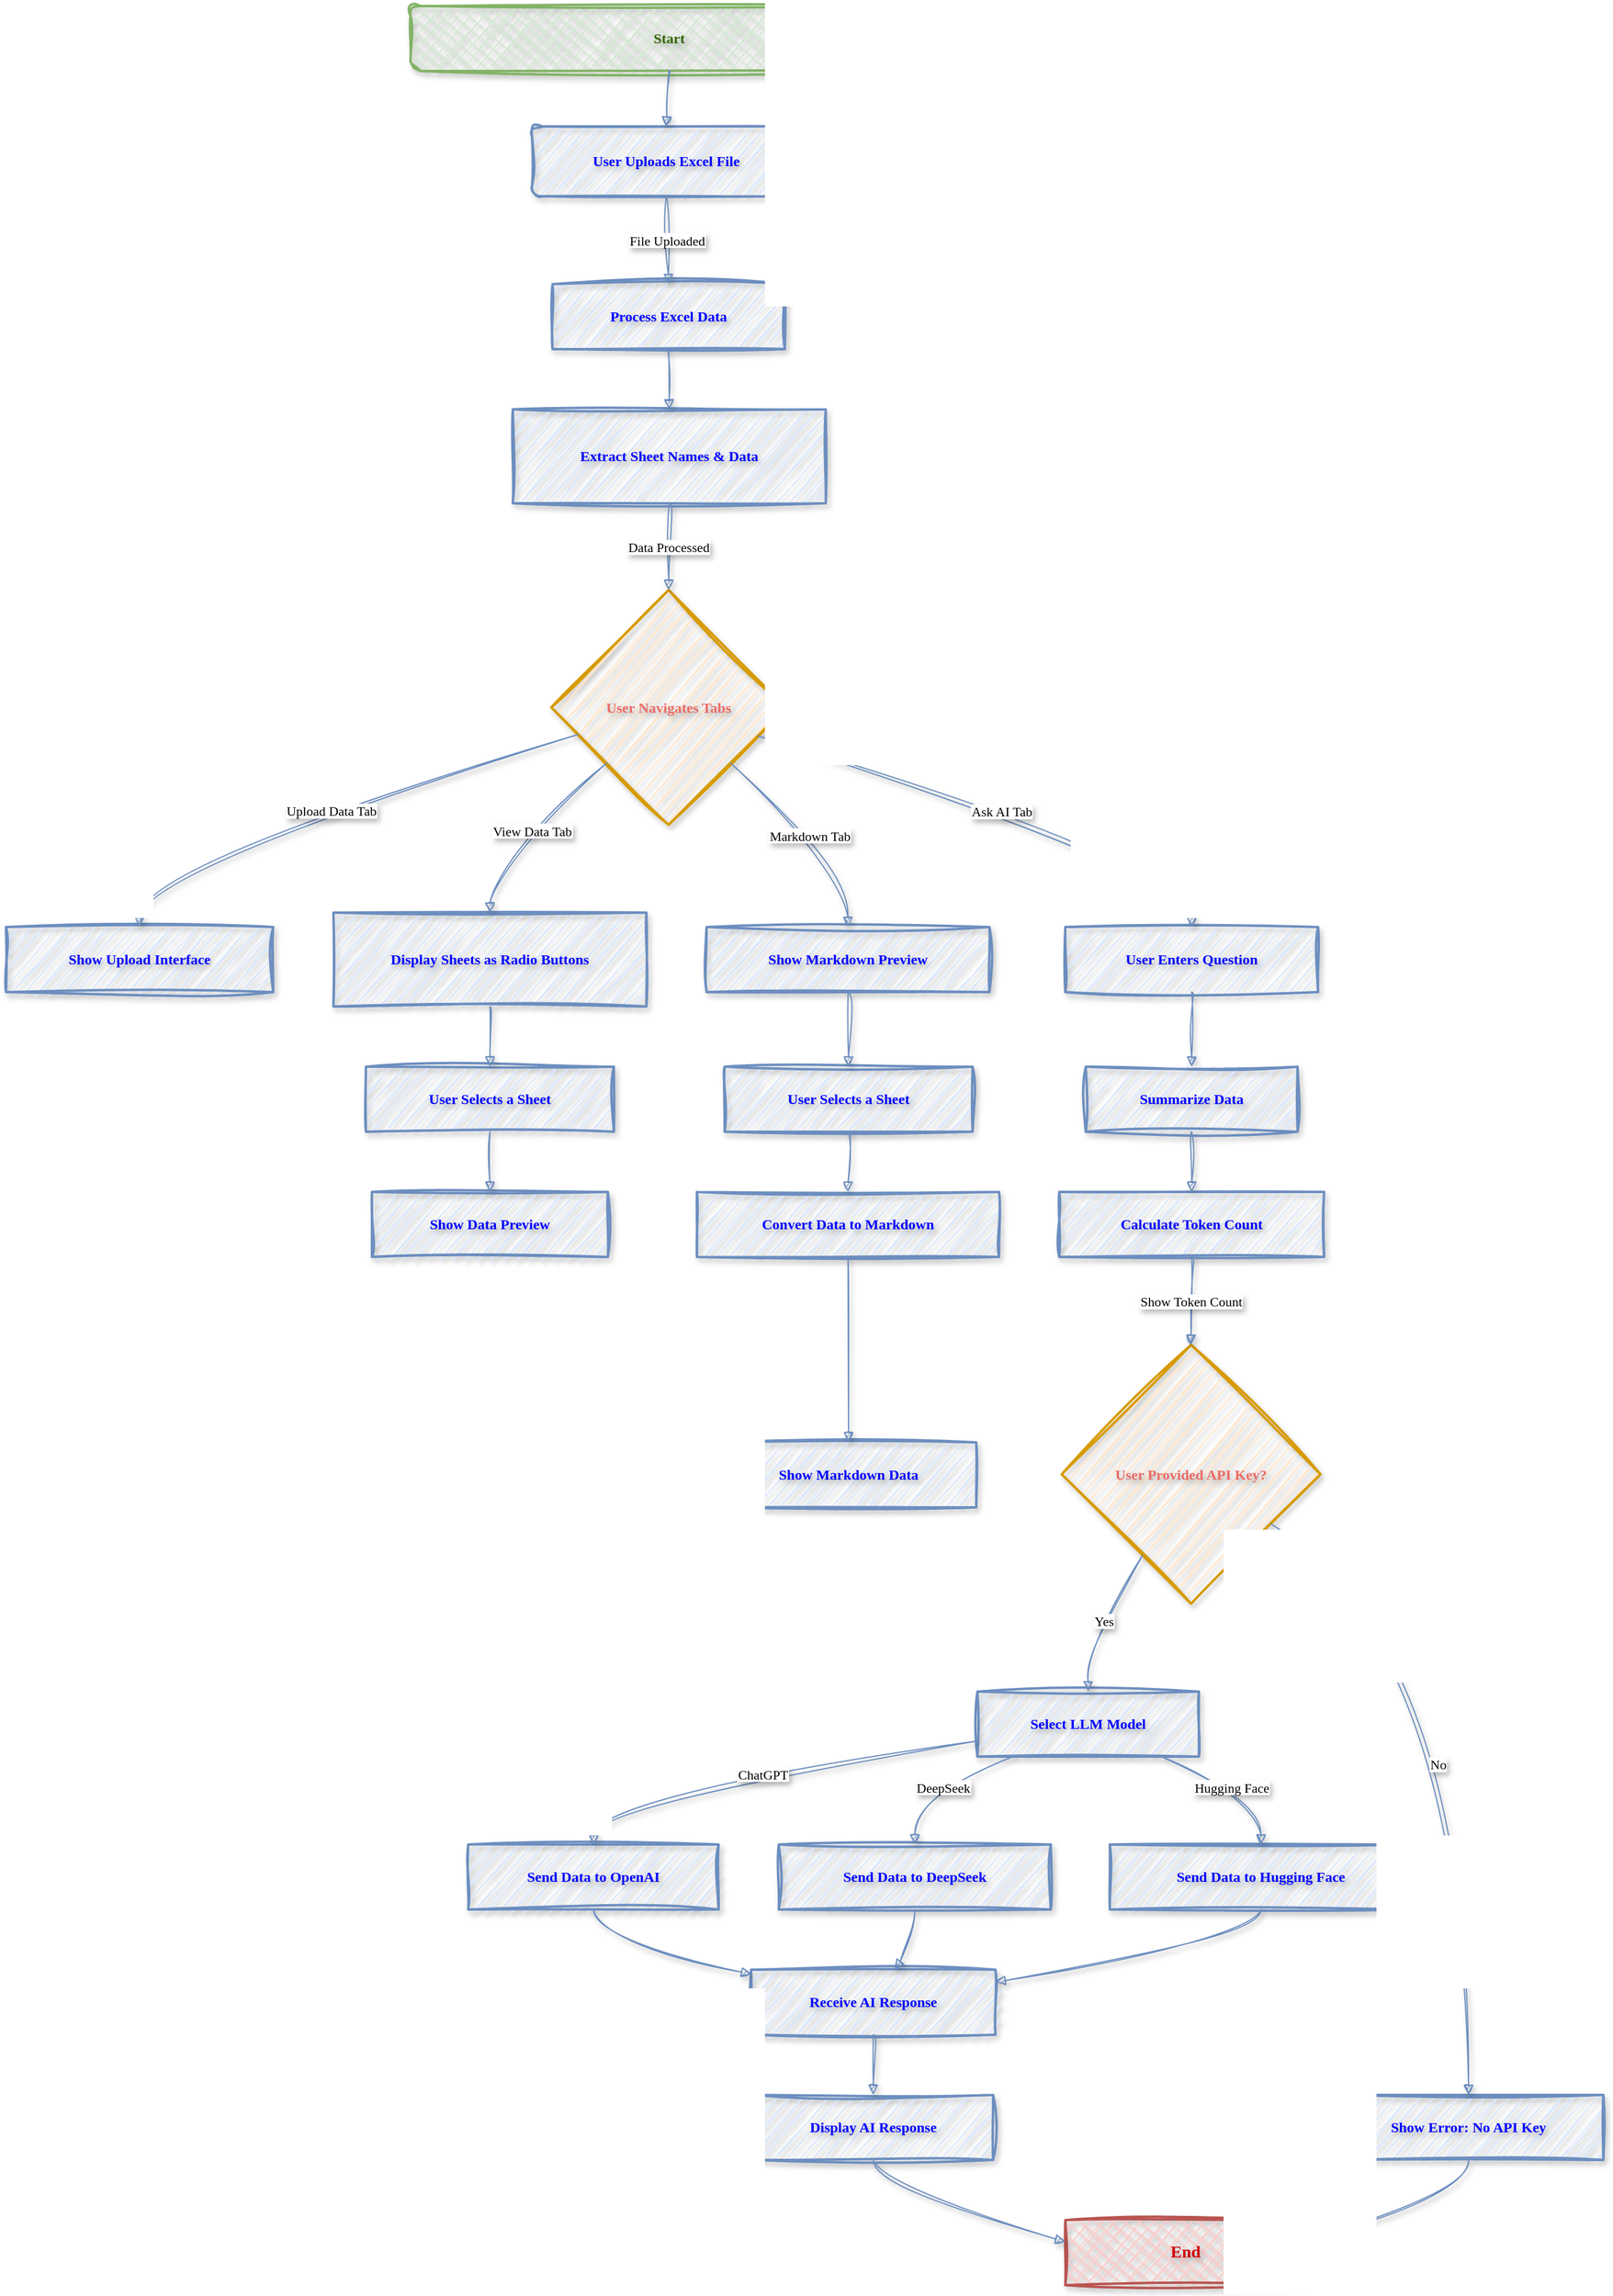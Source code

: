 <mxfile version="26.0.10">
  <diagram name="Page-1" id="lYU4gNP7W3rCrEIS3l9G">
    <mxGraphModel dx="794" dy="446" grid="1" gridSize="10" guides="1" tooltips="1" connect="1" arrows="1" fold="1" page="1" pageScale="1" pageWidth="850" pageHeight="1100" math="0" shadow="0">
      <root>
        <mxCell id="0" />
        <mxCell id="1" parent="0" />
        <mxCell id="LQbd0GUSjGHncgmstUIU-1" value="Start" style="whiteSpace=wrap;strokeWidth=2;sketch=1;curveFitting=1;jiggle=2;fillColor=#d5e8d4;strokeColor=#82b366;textShadow=1;shadow=1;rounded=1;fillStyle=cross-hatch;fontFamily=Merienda;fontSource=https%3A%2F%2Ffonts.googleapis.com%2Fcss%3Ffamily%3DMerienda;fontStyle=1;labelBorderColor=none;glass=0;fontColor=#336600;" vertex="1" parent="1">
          <mxGeometry x="356" y="20" width="430" height="54" as="geometry" />
        </mxCell>
        <mxCell id="LQbd0GUSjGHncgmstUIU-2" value="User Uploads Excel File" style="whiteSpace=wrap;strokeWidth=2;sketch=1;curveFitting=1;jiggle=2;fillColor=#dae8fc;strokeColor=#6c8ebf;textShadow=1;shadow=1;rounded=1;fontFamily=Merienda;fontSource=https%3A%2F%2Ffonts.googleapis.com%2Fcss%3Ffamily%3DMerienda;fontStyle=1;fontColor=#0000FF;" vertex="1" parent="1">
          <mxGeometry x="457" y="120" width="223" height="58" as="geometry" />
        </mxCell>
        <mxCell id="LQbd0GUSjGHncgmstUIU-3" value="Process Excel Data" style="whiteSpace=wrap;strokeWidth=2;sketch=1;curveFitting=1;jiggle=2;fillColor=#dae8fc;strokeColor=#6c8ebf;textShadow=1;shadow=1;fontStyle=1;fontFamily=Merienda;fontSource=https%3A%2F%2Ffonts.googleapis.com%2Fcss%3Ffamily%3DMerienda;fontColor=#0000FF;" vertex="1" parent="1">
          <mxGeometry x="474" y="251" width="193" height="54" as="geometry" />
        </mxCell>
        <mxCell id="LQbd0GUSjGHncgmstUIU-4" value="Extract Sheet Names &amp; Data" style="whiteSpace=wrap;strokeWidth=2;sketch=1;curveFitting=1;jiggle=2;fillColor=#dae8fc;strokeColor=#6c8ebf;textShadow=1;shadow=1;fontStyle=1;fontFamily=Merienda;fontSource=https%3A%2F%2Ffonts.googleapis.com%2Fcss%3Ffamily%3DMerienda;fontColor=#0000FF;" vertex="1" parent="1">
          <mxGeometry x="441" y="355" width="260" height="78" as="geometry" />
        </mxCell>
        <mxCell id="LQbd0GUSjGHncgmstUIU-5" value="User Navigates Tabs" style="rhombus;strokeWidth=2;whiteSpace=wrap;sketch=1;curveFitting=1;jiggle=2;fillColor=#ffe6cc;strokeColor=#d79b00;textShadow=1;shadow=1;fontFamily=Merienda;fontSource=https%3A%2F%2Ffonts.googleapis.com%2Fcss%3Ffamily%3DMerienda;fontStyle=1;fontColor=#EA6B66;" vertex="1" parent="1">
          <mxGeometry x="473" y="505" width="195" height="195" as="geometry" />
        </mxCell>
        <mxCell id="LQbd0GUSjGHncgmstUIU-6" value="Show Upload Interface" style="whiteSpace=wrap;strokeWidth=2;sketch=1;curveFitting=1;jiggle=2;fillColor=#dae8fc;strokeColor=#6c8ebf;textShadow=1;shadow=1;fontFamily=Merienda;fontSource=https%3A%2F%2Ffonts.googleapis.com%2Fcss%3Ffamily%3DMerienda;fontColor=#0000FF;fontStyle=1" vertex="1" parent="1">
          <mxGeometry x="20" y="785" width="222" height="54" as="geometry" />
        </mxCell>
        <mxCell id="LQbd0GUSjGHncgmstUIU-7" value="Display Sheets as Radio Buttons" style="whiteSpace=wrap;strokeWidth=2;sketch=1;curveFitting=1;jiggle=2;fillColor=#dae8fc;strokeColor=#6c8ebf;textShadow=1;shadow=1;fontFamily=Merienda;fontSource=https%3A%2F%2Ffonts.googleapis.com%2Fcss%3Ffamily%3DMerienda;fontColor=#0000FF;fontStyle=1" vertex="1" parent="1">
          <mxGeometry x="292" y="773" width="260" height="78" as="geometry" />
        </mxCell>
        <mxCell id="LQbd0GUSjGHncgmstUIU-8" value="User Selects a Sheet" style="whiteSpace=wrap;strokeWidth=2;sketch=1;curveFitting=1;jiggle=2;fillColor=#dae8fc;strokeColor=#6c8ebf;textShadow=1;shadow=1;fontColor=#0000FF;fontStyle=1;fontFamily=Merienda;fontSource=https%3A%2F%2Ffonts.googleapis.com%2Fcss%3Ffamily%3DMerienda;" vertex="1" parent="1">
          <mxGeometry x="319" y="901" width="206" height="54" as="geometry" />
        </mxCell>
        <mxCell id="LQbd0GUSjGHncgmstUIU-9" value="Show Data Preview" style="whiteSpace=wrap;strokeWidth=2;sketch=1;curveFitting=1;jiggle=2;fillColor=#dae8fc;strokeColor=#6c8ebf;textShadow=1;shadow=1;fontColor=#0000FF;fontStyle=1;fontFamily=Merienda;fontSource=https%3A%2F%2Ffonts.googleapis.com%2Fcss%3Ffamily%3DMerienda;" vertex="1" parent="1">
          <mxGeometry x="324" y="1005" width="196" height="54" as="geometry" />
        </mxCell>
        <mxCell id="LQbd0GUSjGHncgmstUIU-10" value="Show Markdown Preview" style="whiteSpace=wrap;strokeWidth=2;sketch=1;curveFitting=1;jiggle=2;fillColor=#dae8fc;strokeColor=#6c8ebf;textShadow=1;shadow=1;fontStyle=1;fontColor=#0000FF;fontFamily=Merienda;fontSource=https%3A%2F%2Ffonts.googleapis.com%2Fcss%3Ffamily%3DMerienda;" vertex="1" parent="1">
          <mxGeometry x="602" y="785" width="235" height="54" as="geometry" />
        </mxCell>
        <mxCell id="LQbd0GUSjGHncgmstUIU-11" value="User Selects a Sheet" style="whiteSpace=wrap;strokeWidth=2;sketch=1;curveFitting=1;jiggle=2;fillColor=#dae8fc;strokeColor=#6c8ebf;textShadow=1;shadow=1;fontStyle=1;fontColor=#0000FF;fontFamily=Merienda;fontSource=https%3A%2F%2Ffonts.googleapis.com%2Fcss%3Ffamily%3DMerienda;" vertex="1" parent="1">
          <mxGeometry x="617" y="901" width="206" height="54" as="geometry" />
        </mxCell>
        <mxCell id="LQbd0GUSjGHncgmstUIU-12" value="Convert Data to Markdown" style="whiteSpace=wrap;strokeWidth=2;sketch=1;curveFitting=1;jiggle=2;fillColor=#dae8fc;strokeColor=#6c8ebf;textShadow=1;shadow=1;fontColor=#0000FF;fontStyle=1;fontFamily=Merienda;fontSource=https%3A%2F%2Ffonts.googleapis.com%2Fcss%3Ffamily%3DMerienda;" vertex="1" parent="1">
          <mxGeometry x="594" y="1005" width="251" height="54" as="geometry" />
        </mxCell>
        <mxCell id="LQbd0GUSjGHncgmstUIU-13" value="Show Markdown Data" style="whiteSpace=wrap;strokeWidth=2;sketch=1;curveFitting=1;jiggle=2;fillColor=#dae8fc;strokeColor=#6c8ebf;textShadow=1;shadow=1;fontStyle=1;fontFamily=Merienda;fontSource=https%3A%2F%2Ffonts.googleapis.com%2Fcss%3Ffamily%3DMerienda;fontColor=#0000FF;" vertex="1" parent="1">
          <mxGeometry x="614" y="1213" width="212" height="54" as="geometry" />
        </mxCell>
        <mxCell id="LQbd0GUSjGHncgmstUIU-14" value="User Enters Question" style="whiteSpace=wrap;strokeWidth=2;sketch=1;curveFitting=1;jiggle=2;fillColor=#dae8fc;strokeColor=#6c8ebf;textShadow=1;shadow=1;fontFamily=Merienda;fontSource=https%3A%2F%2Ffonts.googleapis.com%2Fcss%3Ffamily%3DMerienda;fontColor=#0000FF;fontStyle=1" vertex="1" parent="1">
          <mxGeometry x="900" y="785" width="210" height="54" as="geometry" />
        </mxCell>
        <mxCell id="LQbd0GUSjGHncgmstUIU-15" value="Summarize Data" style="whiteSpace=wrap;strokeWidth=2;sketch=1;curveFitting=1;jiggle=2;fillColor=#dae8fc;strokeColor=#6c8ebf;textShadow=1;shadow=1;fontColor=#0000FF;fontFamily=Merienda;fontSource=https%3A%2F%2Ffonts.googleapis.com%2Fcss%3Ffamily%3DMerienda;fontStyle=1" vertex="1" parent="1">
          <mxGeometry x="917" y="901" width="176" height="54" as="geometry" />
        </mxCell>
        <mxCell id="LQbd0GUSjGHncgmstUIU-16" value="Calculate Token Count" style="whiteSpace=wrap;strokeWidth=2;sketch=1;curveFitting=1;jiggle=2;fillColor=#dae8fc;strokeColor=#6c8ebf;textShadow=1;shadow=1;fontFamily=Merienda;fontSource=https%3A%2F%2Ffonts.googleapis.com%2Fcss%3Ffamily%3DMerienda;fontStyle=1;fontColor=#0000FF;" vertex="1" parent="1">
          <mxGeometry x="895" y="1005" width="220" height="54" as="geometry" />
        </mxCell>
        <mxCell id="LQbd0GUSjGHncgmstUIU-17" value="User Provided API Key?" style="rhombus;strokeWidth=2;whiteSpace=wrap;sketch=1;curveFitting=1;jiggle=2;fillColor=#ffe6cc;strokeColor=#d79b00;textShadow=1;shadow=1;fontStyle=1;fontFamily=Merienda;fontSource=https%3A%2F%2Ffonts.googleapis.com%2Fcss%3Ffamily%3DMerienda;fontColor=#EA6B66;" vertex="1" parent="1">
          <mxGeometry x="897" y="1132" width="215" height="215" as="geometry" />
        </mxCell>
        <mxCell id="LQbd0GUSjGHncgmstUIU-18" value="Select LLM Model" style="whiteSpace=wrap;strokeWidth=2;sketch=1;curveFitting=1;jiggle=2;fillColor=#dae8fc;strokeColor=#6c8ebf;textShadow=1;shadow=1;fontFamily=Merienda;fontSource=https%3A%2F%2Ffonts.googleapis.com%2Fcss%3Ffamily%3DMerienda;fontColor=#0000FF;fontStyle=1" vertex="1" parent="1">
          <mxGeometry x="827" y="1420" width="184" height="54" as="geometry" />
        </mxCell>
        <mxCell id="LQbd0GUSjGHncgmstUIU-19" value="Send Data to OpenAI" style="whiteSpace=wrap;strokeWidth=2;sketch=1;curveFitting=1;jiggle=2;fillColor=#dae8fc;strokeColor=#6c8ebf;textShadow=1;shadow=1;fontStyle=1;fontFamily=Merienda;fontSource=https%3A%2F%2Ffonts.googleapis.com%2Fcss%3Ffamily%3DMerienda;fontColor=#0000FF;" vertex="1" parent="1">
          <mxGeometry x="404" y="1547" width="208" height="54" as="geometry" />
        </mxCell>
        <mxCell id="LQbd0GUSjGHncgmstUIU-20" value="Send Data to DeepSeek" style="whiteSpace=wrap;strokeWidth=2;sketch=1;curveFitting=1;jiggle=2;fillColor=#dae8fc;strokeColor=#6c8ebf;textShadow=1;shadow=1;fontColor=#0000FF;fontStyle=1;fontFamily=Merienda;fontSource=https%3A%2F%2Ffonts.googleapis.com%2Fcss%3Ffamily%3DMerienda;" vertex="1" parent="1">
          <mxGeometry x="662" y="1547" width="226" height="54" as="geometry" />
        </mxCell>
        <mxCell id="LQbd0GUSjGHncgmstUIU-21" value="Send Data to Hugging Face" style="whiteSpace=wrap;strokeWidth=2;sketch=1;curveFitting=1;jiggle=2;fillColor=#dae8fc;strokeColor=#6c8ebf;textShadow=1;shadow=1;fontColor=#0000FF;fontFamily=Merienda;fontSource=https%3A%2F%2Ffonts.googleapis.com%2Fcss%3Ffamily%3DMerienda;fontStyle=1" vertex="1" parent="1">
          <mxGeometry x="937" y="1547" width="251" height="54" as="geometry" />
        </mxCell>
        <mxCell id="LQbd0GUSjGHncgmstUIU-22" value="Receive AI Response" style="whiteSpace=wrap;strokeWidth=2;sketch=1;curveFitting=1;jiggle=2;fillColor=#dae8fc;strokeColor=#6c8ebf;textShadow=1;shadow=1;fontColor=#0000FF;fontStyle=1;fontFamily=Merienda;fontSource=https%3A%2F%2Ffonts.googleapis.com%2Fcss%3Ffamily%3DMerienda;" vertex="1" parent="1">
          <mxGeometry x="639" y="1651" width="203" height="54" as="geometry" />
        </mxCell>
        <mxCell id="LQbd0GUSjGHncgmstUIU-23" value="Display AI Response" style="whiteSpace=wrap;strokeWidth=2;sketch=1;curveFitting=1;jiggle=2;fillColor=#dae8fc;strokeColor=#6c8ebf;textShadow=1;shadow=1;fontFamily=Merienda;fontSource=https%3A%2F%2Ffonts.googleapis.com%2Fcss%3Ffamily%3DMerienda;fontColor=#0000FF;fontStyle=1" vertex="1" parent="1">
          <mxGeometry x="641" y="1755" width="199" height="54" as="geometry" />
        </mxCell>
        <mxCell id="LQbd0GUSjGHncgmstUIU-24" value="Show Error: No API Key" style="whiteSpace=wrap;strokeWidth=2;sketch=1;curveFitting=1;jiggle=2;fillColor=#dae8fc;strokeColor=#6c8ebf;textShadow=1;shadow=1;fontStyle=1;fontFamily=Merienda;fontSource=https%3A%2F%2Ffonts.googleapis.com%2Fcss%3Ffamily%3DMerienda;fontColor=#0000FF;" vertex="1" parent="1">
          <mxGeometry x="1123" y="1755" width="224" height="54" as="geometry" />
        </mxCell>
        <mxCell id="LQbd0GUSjGHncgmstUIU-25" value="End" style="whiteSpace=wrap;strokeWidth=2;sketch=1;curveFitting=1;jiggle=2;fillColor=#f8cecc;strokeColor=#b85450;textShadow=1;shadow=1;fontStyle=1;fillStyle=cross-hatch;fontFamily=Merienda;fontSource=https%3A%2F%2Ffonts.googleapis.com%2Fcss%3Ffamily%3DMerienda;fontColor=#CC0000;fontSize=14;" vertex="1" parent="1">
          <mxGeometry x="900" y="1859" width="200" height="54" as="geometry" />
        </mxCell>
        <mxCell id="LQbd0GUSjGHncgmstUIU-26" value="" style="curved=1;startArrow=none;endArrow=block;exitX=0.5;exitY=1;entryX=0.5;entryY=0;rounded=0;sketch=1;curveFitting=1;jiggle=2;fillColor=#dae8fc;strokeColor=#6c8ebf;textShadow=1;shadow=1;" edge="1" parent="1" source="LQbd0GUSjGHncgmstUIU-1" target="LQbd0GUSjGHncgmstUIU-2">
          <mxGeometry relative="1" as="geometry">
            <Array as="points" />
          </mxGeometry>
        </mxCell>
        <mxCell id="LQbd0GUSjGHncgmstUIU-27" value="File Uploaded" style="curved=1;startArrow=none;endArrow=block;exitX=0.5;exitY=1;entryX=0.5;entryY=-0.01;rounded=0;sketch=1;curveFitting=1;jiggle=2;fillColor=#dae8fc;strokeColor=#6c8ebf;textShadow=1;shadow=1;fontFamily=Itim;fontSource=https%3A%2F%2Ffonts.googleapis.com%2Fcss%3Ffamily%3DItim;" edge="1" parent="1" source="LQbd0GUSjGHncgmstUIU-2" target="LQbd0GUSjGHncgmstUIU-3">
          <mxGeometry relative="1" as="geometry">
            <Array as="points" />
          </mxGeometry>
        </mxCell>
        <mxCell id="LQbd0GUSjGHncgmstUIU-28" value="" style="curved=1;startArrow=none;endArrow=block;exitX=0.5;exitY=0.99;entryX=0.5;entryY=0;rounded=0;sketch=1;curveFitting=1;jiggle=2;fillColor=#dae8fc;strokeColor=#6c8ebf;textShadow=1;shadow=1;" edge="1" parent="1" source="LQbd0GUSjGHncgmstUIU-3" target="LQbd0GUSjGHncgmstUIU-4">
          <mxGeometry relative="1" as="geometry">
            <Array as="points" />
          </mxGeometry>
        </mxCell>
        <mxCell id="LQbd0GUSjGHncgmstUIU-29" value="Data Processed" style="curved=1;startArrow=none;endArrow=block;exitX=0.5;exitY=1;entryX=0.5;entryY=0;rounded=0;sketch=1;curveFitting=1;jiggle=2;fillColor=#dae8fc;strokeColor=#6c8ebf;textShadow=1;shadow=1;fontFamily=Itim;fontSource=https%3A%2F%2Ffonts.googleapis.com%2Fcss%3Ffamily%3DItim;" edge="1" parent="1" source="LQbd0GUSjGHncgmstUIU-4" target="LQbd0GUSjGHncgmstUIU-5">
          <mxGeometry relative="1" as="geometry">
            <Array as="points" />
          </mxGeometry>
        </mxCell>
        <mxCell id="LQbd0GUSjGHncgmstUIU-30" value="Upload Data Tab" style="curved=1;startArrow=none;endArrow=block;exitX=0;exitY=0.65;entryX=0.5;entryY=0;rounded=0;sketch=1;curveFitting=1;jiggle=2;fillColor=#dae8fc;strokeColor=#6c8ebf;textShadow=1;shadow=1;fontFamily=Itim;fontSource=https%3A%2F%2Ffonts.googleapis.com%2Fcss%3Ffamily%3DItim;" edge="1" parent="1" source="LQbd0GUSjGHncgmstUIU-5" target="LQbd0GUSjGHncgmstUIU-6">
          <mxGeometry relative="1" as="geometry">
            <Array as="points">
              <mxPoint x="131" y="737" />
            </Array>
          </mxGeometry>
        </mxCell>
        <mxCell id="LQbd0GUSjGHncgmstUIU-31" value="View Data Tab" style="curved=1;startArrow=none;endArrow=block;exitX=0;exitY=0.95;entryX=0.5;entryY=0;rounded=0;sketch=1;curveFitting=1;jiggle=2;fillColor=#dae8fc;strokeColor=#6c8ebf;textShadow=1;shadow=1;fontFamily=Itim;fontSource=https%3A%2F%2Ffonts.googleapis.com%2Fcss%3Ffamily%3DItim;" edge="1" parent="1" source="LQbd0GUSjGHncgmstUIU-5" target="LQbd0GUSjGHncgmstUIU-7">
          <mxGeometry relative="1" as="geometry">
            <Array as="points">
              <mxPoint x="422" y="737" />
            </Array>
          </mxGeometry>
        </mxCell>
        <mxCell id="LQbd0GUSjGHncgmstUIU-32" value="" style="curved=1;startArrow=none;endArrow=block;exitX=0.5;exitY=1;entryX=0.5;entryY=0;rounded=0;sketch=1;curveFitting=1;jiggle=2;fillColor=#dae8fc;strokeColor=#6c8ebf;textShadow=1;shadow=1;" edge="1" parent="1" source="LQbd0GUSjGHncgmstUIU-7" target="LQbd0GUSjGHncgmstUIU-8">
          <mxGeometry relative="1" as="geometry">
            <Array as="points" />
          </mxGeometry>
        </mxCell>
        <mxCell id="LQbd0GUSjGHncgmstUIU-33" value="" style="curved=1;startArrow=none;endArrow=block;exitX=0.5;exitY=1;entryX=0.5;entryY=0;rounded=0;sketch=1;curveFitting=1;jiggle=2;fillColor=#dae8fc;strokeColor=#6c8ebf;textShadow=1;shadow=1;" edge="1" parent="1" source="LQbd0GUSjGHncgmstUIU-8" target="LQbd0GUSjGHncgmstUIU-9">
          <mxGeometry relative="1" as="geometry">
            <Array as="points" />
          </mxGeometry>
        </mxCell>
        <mxCell id="LQbd0GUSjGHncgmstUIU-34" value="Markdown Tab" style="curved=1;startArrow=none;endArrow=block;exitX=1;exitY=0.95;entryX=0.5;entryY=0;rounded=0;sketch=1;curveFitting=1;jiggle=2;fillColor=#dae8fc;strokeColor=#6c8ebf;textShadow=1;shadow=1;fontFamily=Itim;fontSource=https%3A%2F%2Ffonts.googleapis.com%2Fcss%3Ffamily%3DItim;" edge="1" parent="1" source="LQbd0GUSjGHncgmstUIU-5" target="LQbd0GUSjGHncgmstUIU-10">
          <mxGeometry relative="1" as="geometry">
            <Array as="points">
              <mxPoint x="719" y="737" />
            </Array>
          </mxGeometry>
        </mxCell>
        <mxCell id="LQbd0GUSjGHncgmstUIU-35" value="" style="curved=1;startArrow=none;endArrow=block;exitX=0.5;exitY=1;entryX=0.5;entryY=0;rounded=0;sketch=1;curveFitting=1;jiggle=2;fillColor=#dae8fc;strokeColor=#6c8ebf;textShadow=1;shadow=1;" edge="1" parent="1" source="LQbd0GUSjGHncgmstUIU-10" target="LQbd0GUSjGHncgmstUIU-11">
          <mxGeometry relative="1" as="geometry">
            <Array as="points" />
          </mxGeometry>
        </mxCell>
        <mxCell id="LQbd0GUSjGHncgmstUIU-36" value="" style="curved=1;startArrow=none;endArrow=block;exitX=0.5;exitY=1;entryX=0.5;entryY=0;rounded=0;sketch=1;curveFitting=1;jiggle=2;fillColor=#dae8fc;strokeColor=#6c8ebf;textShadow=1;shadow=1;" edge="1" parent="1" source="LQbd0GUSjGHncgmstUIU-11" target="LQbd0GUSjGHncgmstUIU-12">
          <mxGeometry relative="1" as="geometry">
            <Array as="points" />
          </mxGeometry>
        </mxCell>
        <mxCell id="LQbd0GUSjGHncgmstUIU-37" value="" style="curved=1;startArrow=none;endArrow=block;exitX=0.5;exitY=1;entryX=0.5;entryY=-0.01;rounded=0;sketch=1;curveFitting=1;jiggle=2;fillColor=#dae8fc;strokeColor=#6c8ebf;textShadow=1;shadow=1;" edge="1" parent="1" source="LQbd0GUSjGHncgmstUIU-12" target="LQbd0GUSjGHncgmstUIU-13">
          <mxGeometry relative="1" as="geometry">
            <Array as="points" />
          </mxGeometry>
        </mxCell>
        <mxCell id="LQbd0GUSjGHncgmstUIU-38" value="Ask AI Tab" style="curved=1;startArrow=none;endArrow=block;exitX=1;exitY=0.66;entryX=0.5;entryY=0;rounded=0;sketch=1;curveFitting=1;jiggle=2;fillColor=#dae8fc;strokeColor=#6c8ebf;textShadow=1;shadow=1;fontFamily=Itim;fontSource=https%3A%2F%2Ffonts.googleapis.com%2Fcss%3Ffamily%3DItim;" edge="1" parent="1" source="LQbd0GUSjGHncgmstUIU-5" target="LQbd0GUSjGHncgmstUIU-14">
          <mxGeometry relative="1" as="geometry">
            <Array as="points">
              <mxPoint x="1005" y="737" />
            </Array>
          </mxGeometry>
        </mxCell>
        <mxCell id="LQbd0GUSjGHncgmstUIU-39" value="" style="curved=1;startArrow=none;endArrow=block;exitX=0.5;exitY=1;entryX=0.5;entryY=0;rounded=0;sketch=1;curveFitting=1;jiggle=2;fillColor=#dae8fc;strokeColor=#6c8ebf;textShadow=1;shadow=1;" edge="1" parent="1" source="LQbd0GUSjGHncgmstUIU-14" target="LQbd0GUSjGHncgmstUIU-15">
          <mxGeometry relative="1" as="geometry">
            <Array as="points" />
          </mxGeometry>
        </mxCell>
        <mxCell id="LQbd0GUSjGHncgmstUIU-40" value="" style="curved=1;startArrow=none;endArrow=block;exitX=0.5;exitY=1;entryX=0.5;entryY=0;rounded=0;sketch=1;curveFitting=1;jiggle=2;fillColor=#dae8fc;strokeColor=#6c8ebf;textShadow=1;shadow=1;" edge="1" parent="1" source="LQbd0GUSjGHncgmstUIU-15" target="LQbd0GUSjGHncgmstUIU-16">
          <mxGeometry relative="1" as="geometry">
            <Array as="points" />
          </mxGeometry>
        </mxCell>
        <mxCell id="LQbd0GUSjGHncgmstUIU-41" value="Show Token Count" style="curved=1;startArrow=none;endArrow=block;exitX=0.5;exitY=1;entryX=0.5;entryY=0;rounded=0;sketch=1;curveFitting=1;jiggle=2;fillColor=#dae8fc;strokeColor=#6c8ebf;textShadow=1;shadow=1;fontFamily=Itim;fontSource=https%3A%2F%2Ffonts.googleapis.com%2Fcss%3Ffamily%3DItim;" edge="1" parent="1" source="LQbd0GUSjGHncgmstUIU-16" target="LQbd0GUSjGHncgmstUIU-17">
          <mxGeometry relative="1" as="geometry">
            <Array as="points" />
          </mxGeometry>
        </mxCell>
        <mxCell id="LQbd0GUSjGHncgmstUIU-42" value="Yes" style="curved=1;startArrow=none;endArrow=block;exitX=0.2;exitY=1;entryX=0.5;entryY=0;rounded=0;sketch=1;curveFitting=1;jiggle=2;fillColor=#dae8fc;strokeColor=#6c8ebf;textShadow=1;shadow=1;fontFamily=Itim;fontSource=https%3A%2F%2Ffonts.googleapis.com%2Fcss%3Ffamily%3DItim;" edge="1" parent="1" source="LQbd0GUSjGHncgmstUIU-17" target="LQbd0GUSjGHncgmstUIU-18">
          <mxGeometry relative="1" as="geometry">
            <Array as="points">
              <mxPoint x="919" y="1384" />
            </Array>
          </mxGeometry>
        </mxCell>
        <mxCell id="LQbd0GUSjGHncgmstUIU-43" value="ChatGPT" style="curved=1;startArrow=none;endArrow=block;exitX=0;exitY=0.76;entryX=0.5;entryY=-0.01;rounded=0;sketch=1;curveFitting=1;jiggle=2;fillColor=#dae8fc;strokeColor=#6c8ebf;textShadow=1;shadow=1;fontFamily=Itim;fontSource=https%3A%2F%2Ffonts.googleapis.com%2Fcss%3Ffamily%3DItim;" edge="1" parent="1" source="LQbd0GUSjGHncgmstUIU-18" target="LQbd0GUSjGHncgmstUIU-19">
          <mxGeometry relative="1" as="geometry">
            <Array as="points">
              <mxPoint x="508" y="1510" />
            </Array>
          </mxGeometry>
        </mxCell>
        <mxCell id="LQbd0GUSjGHncgmstUIU-44" value="DeepSeek" style="curved=1;startArrow=none;endArrow=block;exitX=0.16;exitY=1;entryX=0.5;entryY=-0.01;rounded=0;sketch=1;curveFitting=1;jiggle=2;fillColor=#dae8fc;strokeColor=#6c8ebf;textShadow=1;shadow=1;fontFamily=Itim;fontSource=https%3A%2F%2Ffonts.googleapis.com%2Fcss%3Ffamily%3DItim;" edge="1" parent="1" source="LQbd0GUSjGHncgmstUIU-18" target="LQbd0GUSjGHncgmstUIU-20">
          <mxGeometry relative="1" as="geometry">
            <Array as="points">
              <mxPoint x="775" y="1510" />
            </Array>
          </mxGeometry>
        </mxCell>
        <mxCell id="LQbd0GUSjGHncgmstUIU-45" value="Hugging Face" style="curved=1;startArrow=none;endArrow=block;exitX=0.83;exitY=1;entryX=0.5;entryY=-0.01;rounded=0;sketch=1;curveFitting=1;jiggle=2;fillColor=#dae8fc;strokeColor=#6c8ebf;textShadow=1;shadow=1;fontFamily=Itim;fontSource=https%3A%2F%2Ffonts.googleapis.com%2Fcss%3Ffamily%3DItim;" edge="1" parent="1" source="LQbd0GUSjGHncgmstUIU-18" target="LQbd0GUSjGHncgmstUIU-21">
          <mxGeometry relative="1" as="geometry">
            <Array as="points">
              <mxPoint x="1063" y="1510" />
            </Array>
          </mxGeometry>
        </mxCell>
        <mxCell id="LQbd0GUSjGHncgmstUIU-46" value="" style="curved=1;startArrow=none;endArrow=block;exitX=0.5;exitY=0.99;entryX=0;entryY=0.07;rounded=0;sketch=1;curveFitting=1;jiggle=2;fillColor=#dae8fc;strokeColor=#6c8ebf;textShadow=1;shadow=1;" edge="1" parent="1" source="LQbd0GUSjGHncgmstUIU-19" target="LQbd0GUSjGHncgmstUIU-22">
          <mxGeometry relative="1" as="geometry">
            <Array as="points">
              <mxPoint x="508" y="1626" />
            </Array>
          </mxGeometry>
        </mxCell>
        <mxCell id="LQbd0GUSjGHncgmstUIU-47" value="" style="curved=1;startArrow=none;endArrow=block;exitX=0.5;exitY=0.99;entryX=0.59;entryY=-0.01;rounded=0;sketch=1;curveFitting=1;jiggle=2;fillColor=#dae8fc;strokeColor=#6c8ebf;textShadow=1;shadow=1;" edge="1" parent="1" source="LQbd0GUSjGHncgmstUIU-20" target="LQbd0GUSjGHncgmstUIU-22">
          <mxGeometry relative="1" as="geometry">
            <Array as="points">
              <mxPoint x="775" y="1626" />
            </Array>
          </mxGeometry>
        </mxCell>
        <mxCell id="LQbd0GUSjGHncgmstUIU-48" value="" style="curved=1;startArrow=none;endArrow=block;exitX=0.5;exitY=0.99;entryX=1;entryY=0.19;rounded=0;sketch=1;curveFitting=1;jiggle=2;fillColor=#dae8fc;strokeColor=#6c8ebf;textShadow=1;shadow=1;" edge="1" parent="1" source="LQbd0GUSjGHncgmstUIU-21" target="LQbd0GUSjGHncgmstUIU-22">
          <mxGeometry relative="1" as="geometry">
            <Array as="points">
              <mxPoint x="1063" y="1626" />
            </Array>
          </mxGeometry>
        </mxCell>
        <mxCell id="LQbd0GUSjGHncgmstUIU-49" value="" style="curved=1;startArrow=none;endArrow=block;exitX=0.5;exitY=0.99;entryX=0.5;entryY=-0.01;rounded=0;sketch=1;curveFitting=1;jiggle=2;fillColor=#dae8fc;strokeColor=#6c8ebf;textShadow=1;shadow=1;" edge="1" parent="1" source="LQbd0GUSjGHncgmstUIU-22" target="LQbd0GUSjGHncgmstUIU-23">
          <mxGeometry relative="1" as="geometry">
            <Array as="points" />
          </mxGeometry>
        </mxCell>
        <mxCell id="LQbd0GUSjGHncgmstUIU-50" value="No" style="curved=1;startArrow=none;endArrow=block;exitX=1;exitY=0.81;entryX=0.5;entryY=-0.01;rounded=0;sketch=1;curveFitting=1;jiggle=2;fillColor=#dae8fc;strokeColor=#6c8ebf;textShadow=1;shadow=1;fontFamily=Itim;fontSource=https%3A%2F%2Ffonts.googleapis.com%2Fcss%3Ffamily%3DItim;" edge="1" parent="1" source="LQbd0GUSjGHncgmstUIU-17" target="LQbd0GUSjGHncgmstUIU-24">
          <mxGeometry x="0.026" y="-25" relative="1" as="geometry">
            <Array as="points">
              <mxPoint x="1235" y="1384" />
            </Array>
            <mxPoint as="offset" />
          </mxGeometry>
        </mxCell>
        <mxCell id="LQbd0GUSjGHncgmstUIU-51" value="" style="curved=1;startArrow=none;endArrow=block;exitX=0.5;exitY=0.99;entryX=0;entryY=0.33;rounded=0;sketch=1;curveFitting=1;jiggle=2;fillColor=#dae8fc;strokeColor=#6c8ebf;textShadow=1;shadow=1;" edge="1" parent="1" source="LQbd0GUSjGHncgmstUIU-23" target="LQbd0GUSjGHncgmstUIU-25">
          <mxGeometry relative="1" as="geometry">
            <Array as="points">
              <mxPoint x="741" y="1834" />
            </Array>
          </mxGeometry>
        </mxCell>
        <mxCell id="LQbd0GUSjGHncgmstUIU-52" value="" style="curved=1;startArrow=none;endArrow=block;exitX=0.5;exitY=0.99;entryX=1;entryY=0.31;rounded=0;sketch=1;curveFitting=1;jiggle=2;fillColor=#dae8fc;strokeColor=#6c8ebf;textShadow=1;shadow=1;" edge="1" parent="1" source="LQbd0GUSjGHncgmstUIU-24" target="LQbd0GUSjGHncgmstUIU-25">
          <mxGeometry relative="1" as="geometry">
            <Array as="points">
              <mxPoint x="1235" y="1834" />
            </Array>
          </mxGeometry>
        </mxCell>
      </root>
    </mxGraphModel>
  </diagram>
</mxfile>
